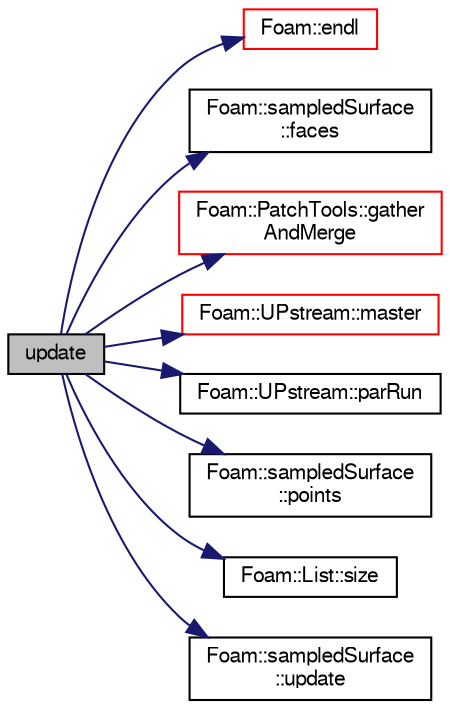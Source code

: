 digraph "update"
{
  bgcolor="transparent";
  edge [fontname="FreeSans",fontsize="10",labelfontname="FreeSans",labelfontsize="10"];
  node [fontname="FreeSans",fontsize="10",shape=record];
  rankdir="LR";
  Node12 [label="update",height=0.2,width=0.4,color="black", fillcolor="grey75", style="filled", fontcolor="black"];
  Node12 -> Node13 [color="midnightblue",fontsize="10",style="solid",fontname="FreeSans"];
  Node13 [label="Foam::endl",height=0.2,width=0.4,color="red",URL="$a21124.html#a2db8fe02a0d3909e9351bb4275b23ce4",tooltip="Add newline and flush stream. "];
  Node12 -> Node15 [color="midnightblue",fontsize="10",style="solid",fontname="FreeSans"];
  Node15 [label="Foam::sampledSurface\l::faces",height=0.2,width=0.4,color="black",URL="$a29378.html#a3669b3b29537f3a55bbd2ffa8c749f41",tooltip="Faces of surface. "];
  Node12 -> Node16 [color="midnightblue",fontsize="10",style="solid",fontname="FreeSans"];
  Node16 [label="Foam::PatchTools::gather\lAndMerge",height=0.2,width=0.4,color="red",URL="$a27526.html#a5bb23f3c6784eb0278a73cd0297be66a",tooltip="Gather points and faces onto master and merge into single patch. "];
  Node12 -> Node35 [color="midnightblue",fontsize="10",style="solid",fontname="FreeSans"];
  Node35 [label="Foam::UPstream::master",height=0.2,width=0.4,color="red",URL="$a26270.html#a36af549940a0aae3733774649594489f",tooltip="Am I the master process. "];
  Node12 -> Node37 [color="midnightblue",fontsize="10",style="solid",fontname="FreeSans"];
  Node37 [label="Foam::UPstream::parRun",height=0.2,width=0.4,color="black",URL="$a26270.html#adbb27f04b5705440fb8b09f278059011",tooltip="Is this a parallel run? "];
  Node12 -> Node38 [color="midnightblue",fontsize="10",style="solid",fontname="FreeSans"];
  Node38 [label="Foam::sampledSurface\l::points",height=0.2,width=0.4,color="black",URL="$a29378.html#ad0e408ab3f867b58e419eb1cd8c2dbb6",tooltip="Points of surface. "];
  Node12 -> Node26 [color="midnightblue",fontsize="10",style="solid",fontname="FreeSans"];
  Node26 [label="Foam::List::size",height=0.2,width=0.4,color="black",URL="$a25694.html#a8a5f6fa29bd4b500caf186f60245b384",tooltip="Override size to be inconsistent with allocated storage. "];
  Node12 -> Node39 [color="midnightblue",fontsize="10",style="solid",fontname="FreeSans"];
  Node39 [label="Foam::sampledSurface\l::update",height=0.2,width=0.4,color="black",URL="$a29378.html#a828de7d1ada41e561fd9845489bd9534",tooltip="Update the surface as required. "];
}

